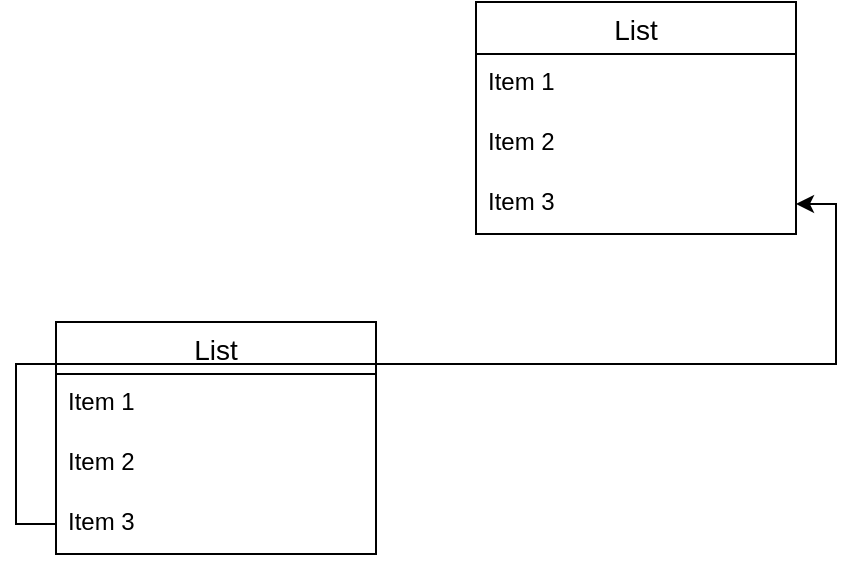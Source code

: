 <mxfile version="13.5.4" type="github">
  <diagram id="f-i3y35mFXTYUoioU1ih" name="Page-1">
    <mxGraphModel dx="1422" dy="763" grid="1" gridSize="10" guides="1" tooltips="1" connect="1" arrows="1" fold="1" page="1" pageScale="1" pageWidth="827" pageHeight="1169" math="0" shadow="0">
      <root>
        <mxCell id="0" />
        <mxCell id="1" parent="0" />
        <mxCell id="4544T6BdMF_8p4-fiL_2-229" value="List" style="swimlane;fontStyle=0;childLayout=stackLayout;horizontal=1;startSize=26;horizontalStack=0;resizeParent=1;resizeParentMax=0;resizeLast=0;collapsible=1;marginBottom=0;align=center;fontSize=14;" vertex="1" parent="1">
          <mxGeometry x="330" y="380" width="160" height="116" as="geometry" />
        </mxCell>
        <mxCell id="4544T6BdMF_8p4-fiL_2-230" value="Item 1" style="text;strokeColor=none;fillColor=none;spacingLeft=4;spacingRight=4;overflow=hidden;rotatable=0;points=[[0,0.5],[1,0.5]];portConstraint=eastwest;fontSize=12;" vertex="1" parent="4544T6BdMF_8p4-fiL_2-229">
          <mxGeometry y="26" width="160" height="30" as="geometry" />
        </mxCell>
        <mxCell id="4544T6BdMF_8p4-fiL_2-231" value="Item 2" style="text;strokeColor=none;fillColor=none;spacingLeft=4;spacingRight=4;overflow=hidden;rotatable=0;points=[[0,0.5],[1,0.5]];portConstraint=eastwest;fontSize=12;" vertex="1" parent="4544T6BdMF_8p4-fiL_2-229">
          <mxGeometry y="56" width="160" height="30" as="geometry" />
        </mxCell>
        <mxCell id="4544T6BdMF_8p4-fiL_2-232" value="Item 3" style="text;strokeColor=none;fillColor=none;spacingLeft=4;spacingRight=4;overflow=hidden;rotatable=0;points=[[0,0.5],[1,0.5]];portConstraint=eastwest;fontSize=12;" vertex="1" parent="4544T6BdMF_8p4-fiL_2-229">
          <mxGeometry y="86" width="160" height="30" as="geometry" />
        </mxCell>
        <mxCell id="4544T6BdMF_8p4-fiL_2-233" value="List" style="swimlane;fontStyle=0;childLayout=stackLayout;horizontal=1;startSize=26;horizontalStack=0;resizeParent=1;resizeParentMax=0;resizeLast=0;collapsible=1;marginBottom=0;align=center;fontSize=14;" vertex="1" parent="1">
          <mxGeometry x="120" y="540" width="160" height="116" as="geometry" />
        </mxCell>
        <mxCell id="4544T6BdMF_8p4-fiL_2-234" value="Item 1" style="text;strokeColor=none;fillColor=none;spacingLeft=4;spacingRight=4;overflow=hidden;rotatable=0;points=[[0,0.5],[1,0.5]];portConstraint=eastwest;fontSize=12;" vertex="1" parent="4544T6BdMF_8p4-fiL_2-233">
          <mxGeometry y="26" width="160" height="30" as="geometry" />
        </mxCell>
        <mxCell id="4544T6BdMF_8p4-fiL_2-235" value="Item 2" style="text;strokeColor=none;fillColor=none;spacingLeft=4;spacingRight=4;overflow=hidden;rotatable=0;points=[[0,0.5],[1,0.5]];portConstraint=eastwest;fontSize=12;" vertex="1" parent="4544T6BdMF_8p4-fiL_2-233">
          <mxGeometry y="56" width="160" height="30" as="geometry" />
        </mxCell>
        <mxCell id="4544T6BdMF_8p4-fiL_2-236" value="Item 3" style="text;strokeColor=none;fillColor=none;spacingLeft=4;spacingRight=4;overflow=hidden;rotatable=0;points=[[0,0.5],[1,0.5]];portConstraint=eastwest;fontSize=12;" vertex="1" parent="4544T6BdMF_8p4-fiL_2-233">
          <mxGeometry y="86" width="160" height="30" as="geometry" />
        </mxCell>
        <mxCell id="4544T6BdMF_8p4-fiL_2-238" style="edgeStyle=orthogonalEdgeStyle;rounded=0;orthogonalLoop=1;jettySize=auto;html=1;exitX=0;exitY=0.5;exitDx=0;exitDy=0;entryX=1;entryY=0.5;entryDx=0;entryDy=0;" edge="1" parent="1" source="4544T6BdMF_8p4-fiL_2-236" target="4544T6BdMF_8p4-fiL_2-232">
          <mxGeometry relative="1" as="geometry" />
        </mxCell>
      </root>
    </mxGraphModel>
  </diagram>
</mxfile>
